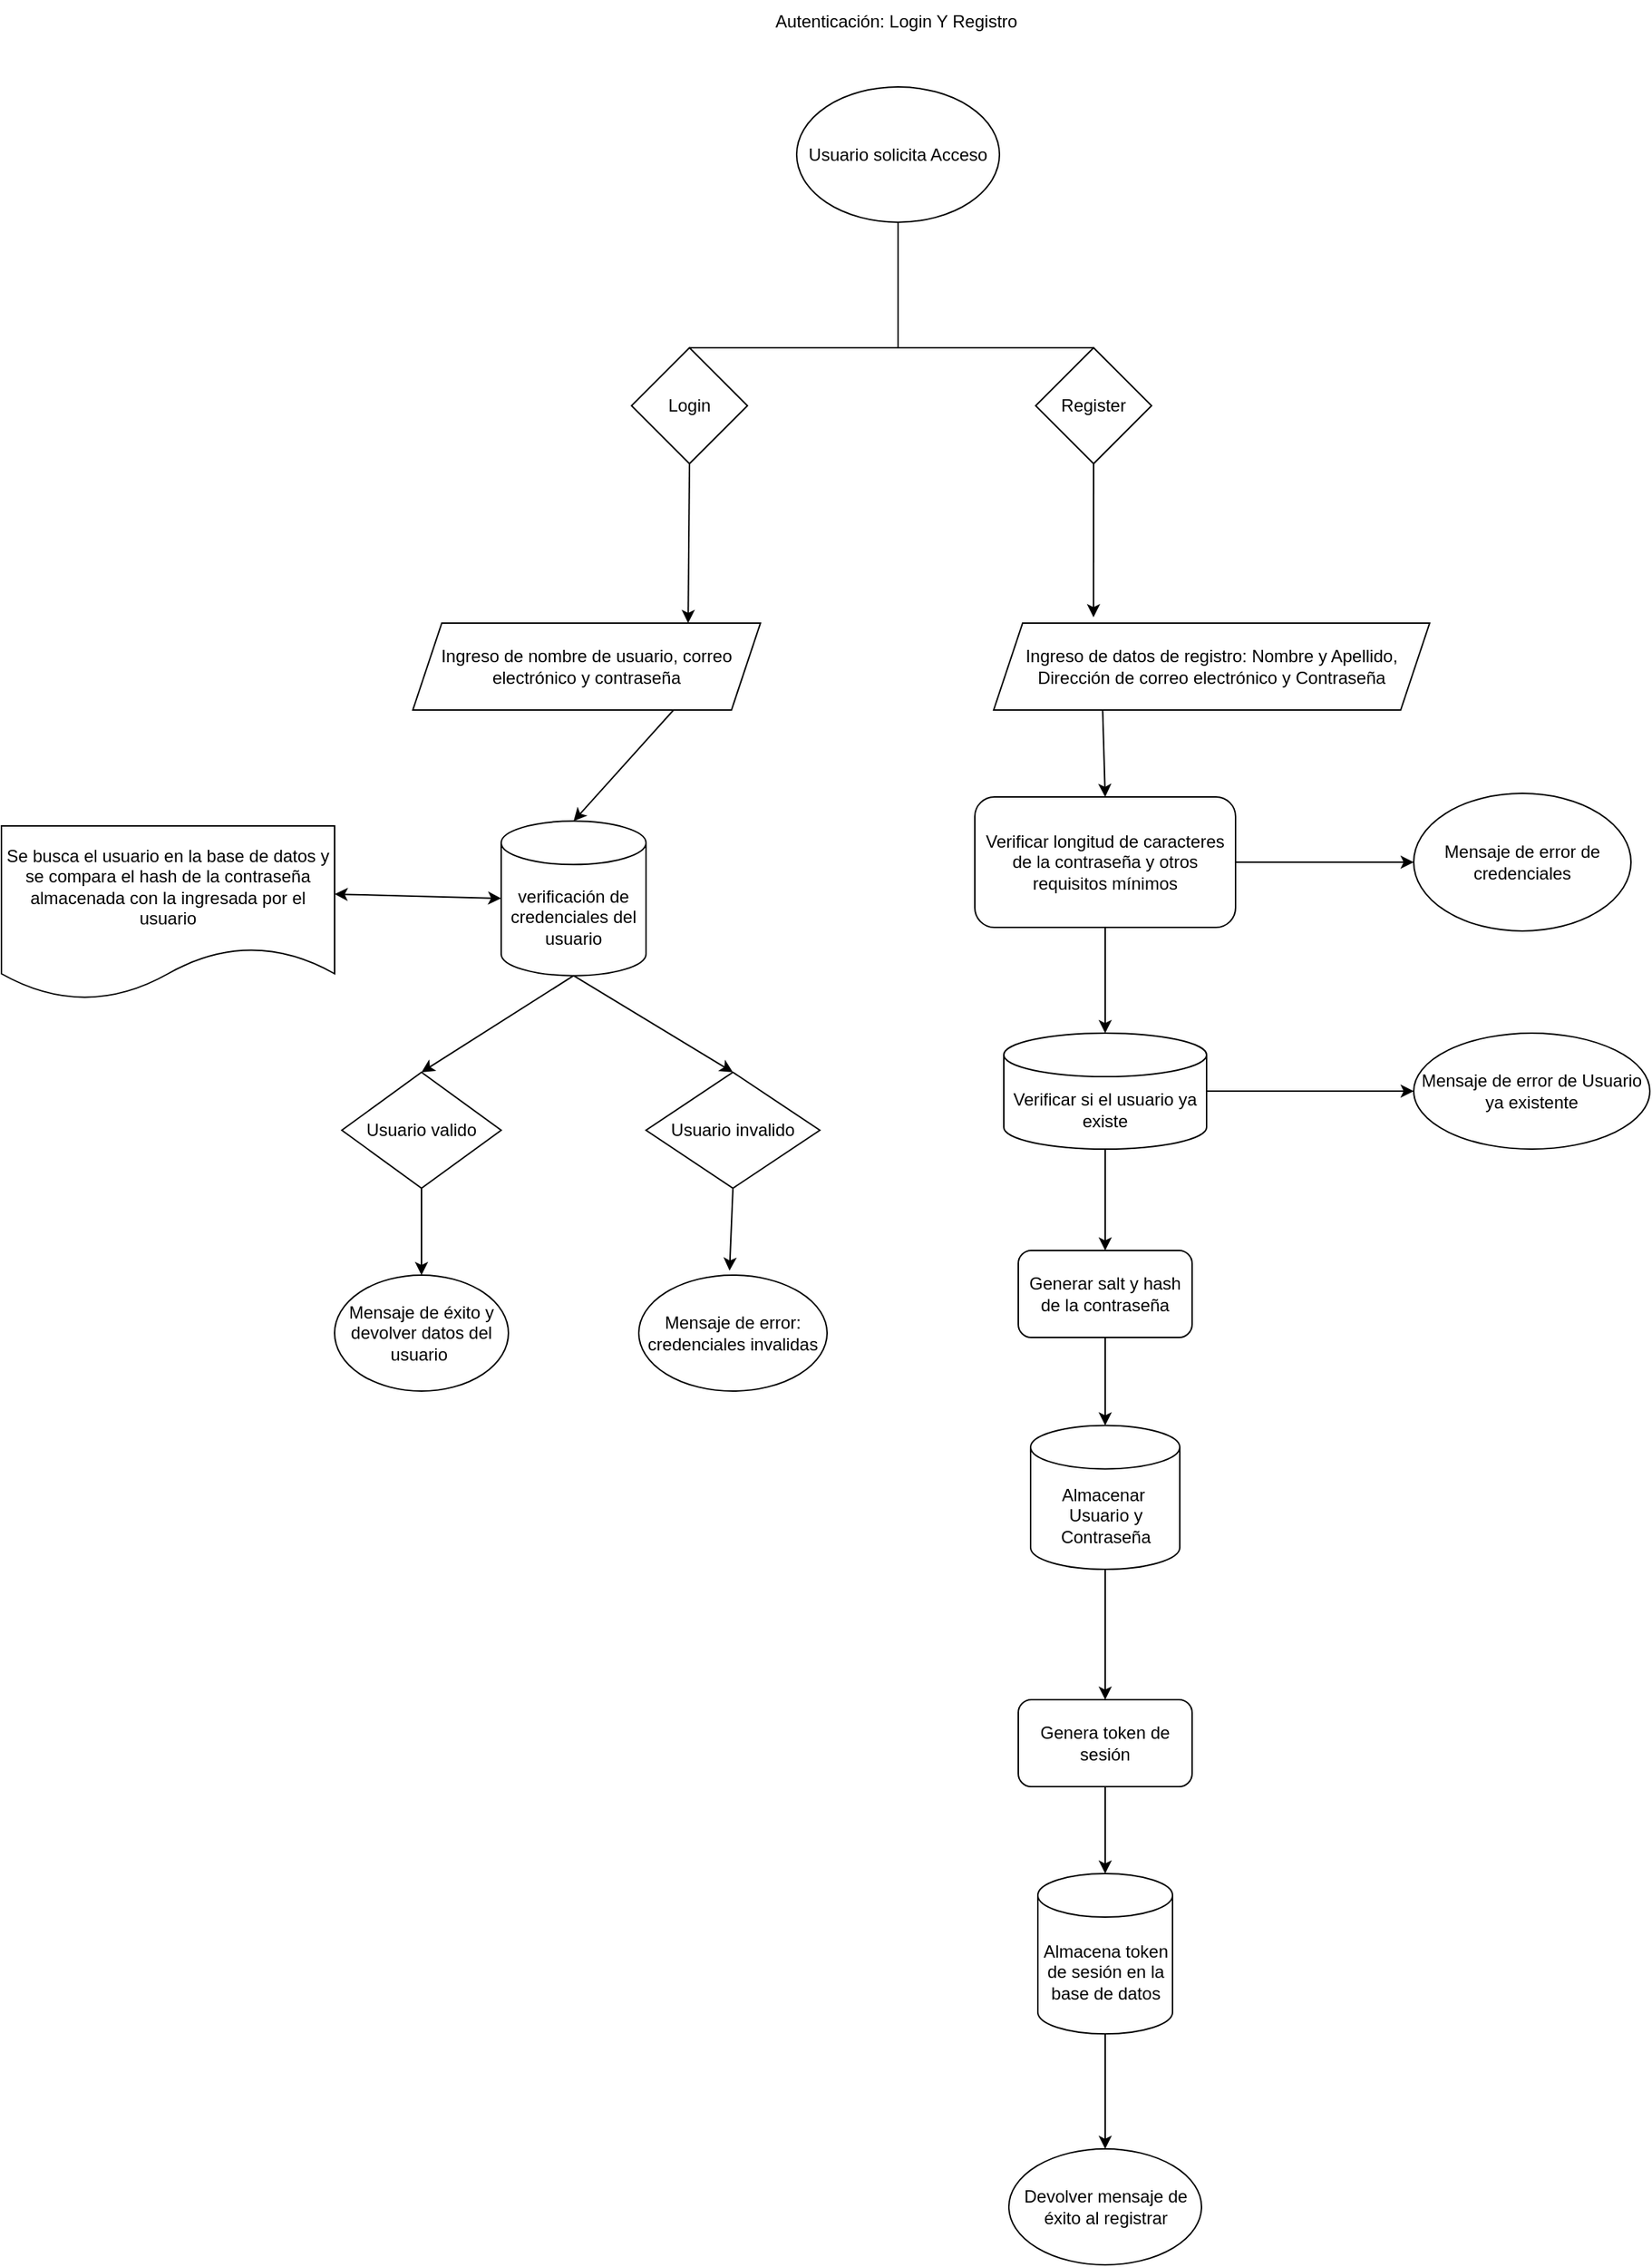 <mxfile version="23.1.2" type="github">
  <diagram name="Página-1" id="Hmx55P-iDgNJZwvSqlbR">
    <mxGraphModel dx="4412" dy="1865" grid="1" gridSize="10" guides="1" tooltips="1" connect="1" arrows="1" fold="1" page="1" pageScale="1" pageWidth="827" pageHeight="1169" math="0" shadow="0">
      <root>
        <mxCell id="0" />
        <mxCell id="1" parent="0" />
        <mxCell id="dEf6zgot_mGIC6IdFnVr-2" value="Autenticación: Login Y Registro&amp;nbsp;" style="text;html=1;align=center;verticalAlign=middle;resizable=0;points=[];autosize=1;strokeColor=none;fillColor=none;" vertex="1" parent="1">
          <mxGeometry x="319" y="20" width="190" height="30" as="geometry" />
        </mxCell>
        <mxCell id="dEf6zgot_mGIC6IdFnVr-3" value="Usuario solicita Acceso" style="ellipse;whiteSpace=wrap;html=1;" vertex="1" parent="1">
          <mxGeometry x="344" y="80" width="140" height="93.33" as="geometry" />
        </mxCell>
        <mxCell id="dEf6zgot_mGIC6IdFnVr-4" value="Login" style="rhombus;whiteSpace=wrap;html=1;" vertex="1" parent="1">
          <mxGeometry x="230" y="260" width="80" height="80" as="geometry" />
        </mxCell>
        <mxCell id="dEf6zgot_mGIC6IdFnVr-5" value="Register" style="rhombus;whiteSpace=wrap;html=1;" vertex="1" parent="1">
          <mxGeometry x="509" y="260" width="80" height="80" as="geometry" />
        </mxCell>
        <mxCell id="dEf6zgot_mGIC6IdFnVr-11" value="" style="endArrow=none;html=1;rounded=0;entryX=0.5;entryY=1;entryDx=0;entryDy=0;exitX=0.5;exitY=0;exitDx=0;exitDy=0;" edge="1" parent="1" source="dEf6zgot_mGIC6IdFnVr-4" target="dEf6zgot_mGIC6IdFnVr-3">
          <mxGeometry width="50" height="50" relative="1" as="geometry">
            <mxPoint x="400" y="380" as="sourcePoint" />
            <mxPoint x="450" y="330" as="targetPoint" />
            <Array as="points">
              <mxPoint x="414" y="260" />
            </Array>
          </mxGeometry>
        </mxCell>
        <mxCell id="dEf6zgot_mGIC6IdFnVr-12" value="" style="endArrow=none;html=1;rounded=0;entryX=0.5;entryY=0;entryDx=0;entryDy=0;exitX=0.5;exitY=1;exitDx=0;exitDy=0;" edge="1" parent="1" source="dEf6zgot_mGIC6IdFnVr-3" target="dEf6zgot_mGIC6IdFnVr-5">
          <mxGeometry width="50" height="50" relative="1" as="geometry">
            <mxPoint x="420" y="260" as="sourcePoint" />
            <mxPoint x="450" y="330" as="targetPoint" />
            <Array as="points">
              <mxPoint x="414" y="260" />
            </Array>
          </mxGeometry>
        </mxCell>
        <mxCell id="dEf6zgot_mGIC6IdFnVr-13" value="Ingreso de datos de registro: Nombre y Apellido, Dirección de correo electrónico y Contraseña" style="shape=parallelogram;perimeter=parallelogramPerimeter;whiteSpace=wrap;html=1;fixedSize=1;" vertex="1" parent="1">
          <mxGeometry x="480" y="450" width="301" height="60" as="geometry" />
        </mxCell>
        <mxCell id="dEf6zgot_mGIC6IdFnVr-14" value="" style="endArrow=classic;html=1;rounded=0;entryX=0.229;entryY=-0.067;entryDx=0;entryDy=0;exitX=0.5;exitY=1;exitDx=0;exitDy=0;entryPerimeter=0;" edge="1" parent="1" source="dEf6zgot_mGIC6IdFnVr-5" target="dEf6zgot_mGIC6IdFnVr-13">
          <mxGeometry width="50" height="50" relative="1" as="geometry">
            <mxPoint x="500" y="360" as="sourcePoint" />
            <mxPoint x="550" y="310" as="targetPoint" />
          </mxGeometry>
        </mxCell>
        <mxCell id="dEf6zgot_mGIC6IdFnVr-16" value="Generar salt y hash de la contraseña" style="rounded=1;whiteSpace=wrap;html=1;" vertex="1" parent="1">
          <mxGeometry x="497" y="883" width="120" height="60" as="geometry" />
        </mxCell>
        <mxCell id="dEf6zgot_mGIC6IdFnVr-19" value="" style="endArrow=classic;html=1;rounded=0;entryX=0.5;entryY=0;entryDx=0;entryDy=0;exitX=0.25;exitY=1;exitDx=0;exitDy=0;" edge="1" parent="1" source="dEf6zgot_mGIC6IdFnVr-13" target="dEf6zgot_mGIC6IdFnVr-61">
          <mxGeometry width="50" height="50" relative="1" as="geometry">
            <mxPoint x="520" y="670" as="sourcePoint" />
            <mxPoint x="570" y="620" as="targetPoint" />
          </mxGeometry>
        </mxCell>
        <mxCell id="dEf6zgot_mGIC6IdFnVr-20" value="Almacenar&amp;nbsp; Usuario y Contraseña" style="shape=cylinder3;whiteSpace=wrap;html=1;boundedLbl=1;backgroundOutline=1;size=15;" vertex="1" parent="1">
          <mxGeometry x="505.5" y="1003.72" width="103" height="99.28" as="geometry" />
        </mxCell>
        <mxCell id="dEf6zgot_mGIC6IdFnVr-21" value="" style="endArrow=classic;html=1;rounded=0;entryX=0.5;entryY=0;entryDx=0;entryDy=0;entryPerimeter=0;exitX=0.5;exitY=1;exitDx=0;exitDy=0;" edge="1" parent="1" source="dEf6zgot_mGIC6IdFnVr-16" target="dEf6zgot_mGIC6IdFnVr-20">
          <mxGeometry width="50" height="50" relative="1" as="geometry">
            <mxPoint x="520" y="983" as="sourcePoint" />
            <mxPoint x="570" y="933" as="targetPoint" />
          </mxGeometry>
        </mxCell>
        <mxCell id="dEf6zgot_mGIC6IdFnVr-24" value="" style="endArrow=classic;html=1;rounded=0;exitX=0.5;exitY=1;exitDx=0;exitDy=0;exitPerimeter=0;entryX=0.5;entryY=0;entryDx=0;entryDy=0;" edge="1" parent="1" source="dEf6zgot_mGIC6IdFnVr-20" target="dEf6zgot_mGIC6IdFnVr-26">
          <mxGeometry width="50" height="50" relative="1" as="geometry">
            <mxPoint x="570" y="1153" as="sourcePoint" />
            <mxPoint x="564" y="1183" as="targetPoint" />
          </mxGeometry>
        </mxCell>
        <mxCell id="dEf6zgot_mGIC6IdFnVr-26" value="Genera token de sesión" style="rounded=1;whiteSpace=wrap;html=1;" vertex="1" parent="1">
          <mxGeometry x="497" y="1193" width="120" height="60" as="geometry" />
        </mxCell>
        <mxCell id="dEf6zgot_mGIC6IdFnVr-28" value="Almacena token de sesión en la base de datos" style="shape=cylinder3;whiteSpace=wrap;html=1;boundedLbl=1;backgroundOutline=1;size=15;" vertex="1" parent="1">
          <mxGeometry x="510.5" y="1313" width="93" height="110.67" as="geometry" />
        </mxCell>
        <mxCell id="dEf6zgot_mGIC6IdFnVr-30" value="" style="endArrow=classic;html=1;rounded=0;exitX=0.5;exitY=1;exitDx=0;exitDy=0;" edge="1" parent="1" source="dEf6zgot_mGIC6IdFnVr-26" target="dEf6zgot_mGIC6IdFnVr-28">
          <mxGeometry width="50" height="50" relative="1" as="geometry">
            <mxPoint x="540" y="1393" as="sourcePoint" />
            <mxPoint x="590" y="1343" as="targetPoint" />
          </mxGeometry>
        </mxCell>
        <mxCell id="dEf6zgot_mGIC6IdFnVr-33" value="" style="endArrow=classic;html=1;rounded=0;entryX=0.5;entryY=0;entryDx=0;entryDy=0;exitX=0.5;exitY=1;exitDx=0;exitDy=0;exitPerimeter=0;" edge="1" parent="1" source="dEf6zgot_mGIC6IdFnVr-28" target="dEf6zgot_mGIC6IdFnVr-51">
          <mxGeometry width="50" height="50" relative="1" as="geometry">
            <mxPoint x="630" y="1483" as="sourcePoint" />
            <mxPoint x="680" y="1433" as="targetPoint" />
          </mxGeometry>
        </mxCell>
        <mxCell id="dEf6zgot_mGIC6IdFnVr-34" value="Ingreso de nombre de usuario, correo electrónico y contraseña" style="shape=parallelogram;perimeter=parallelogramPerimeter;whiteSpace=wrap;html=1;fixedSize=1;" vertex="1" parent="1">
          <mxGeometry x="79" y="450" width="240" height="60" as="geometry" />
        </mxCell>
        <mxCell id="dEf6zgot_mGIC6IdFnVr-36" value="" style="endArrow=classic;html=1;rounded=0;entryX=0.792;entryY=0;entryDx=0;entryDy=0;entryPerimeter=0;exitX=0.5;exitY=1;exitDx=0;exitDy=0;" edge="1" parent="1" source="dEf6zgot_mGIC6IdFnVr-4" target="dEf6zgot_mGIC6IdFnVr-34">
          <mxGeometry width="50" height="50" relative="1" as="geometry">
            <mxPoint x="120" y="380" as="sourcePoint" />
            <mxPoint x="170" y="330" as="targetPoint" />
          </mxGeometry>
        </mxCell>
        <mxCell id="dEf6zgot_mGIC6IdFnVr-39" value="verificación de credenciales del usuario" style="shape=cylinder3;whiteSpace=wrap;html=1;boundedLbl=1;backgroundOutline=1;size=15;" vertex="1" parent="1">
          <mxGeometry x="140" y="586.66" width="100" height="106.67" as="geometry" />
        </mxCell>
        <mxCell id="dEf6zgot_mGIC6IdFnVr-40" value="" style="endArrow=classic;html=1;rounded=0;entryX=0.5;entryY=0;entryDx=0;entryDy=0;entryPerimeter=0;exitX=0.75;exitY=1;exitDx=0;exitDy=0;" edge="1" parent="1" source="dEf6zgot_mGIC6IdFnVr-34" target="dEf6zgot_mGIC6IdFnVr-39">
          <mxGeometry width="50" height="50" relative="1" as="geometry">
            <mxPoint x="190" y="700" as="sourcePoint" />
            <mxPoint x="240" y="650" as="targetPoint" />
          </mxGeometry>
        </mxCell>
        <mxCell id="dEf6zgot_mGIC6IdFnVr-41" value="Usuario valido" style="rhombus;whiteSpace=wrap;html=1;" vertex="1" parent="1">
          <mxGeometry x="30" y="760" width="110" height="80" as="geometry" />
        </mxCell>
        <mxCell id="dEf6zgot_mGIC6IdFnVr-42" value="Usuario invalido" style="rhombus;whiteSpace=wrap;html=1;" vertex="1" parent="1">
          <mxGeometry x="240" y="760" width="120" height="80" as="geometry" />
        </mxCell>
        <mxCell id="dEf6zgot_mGIC6IdFnVr-43" value="" style="endArrow=classic;html=1;rounded=0;entryX=0.5;entryY=0;entryDx=0;entryDy=0;exitX=0.5;exitY=1;exitDx=0;exitDy=0;exitPerimeter=0;" edge="1" parent="1" source="dEf6zgot_mGIC6IdFnVr-39" target="dEf6zgot_mGIC6IdFnVr-41">
          <mxGeometry width="50" height="50" relative="1" as="geometry">
            <mxPoint x="120" y="900" as="sourcePoint" />
            <mxPoint x="170" y="850" as="targetPoint" />
          </mxGeometry>
        </mxCell>
        <mxCell id="dEf6zgot_mGIC6IdFnVr-44" value="" style="endArrow=classic;html=1;rounded=0;entryX=0.5;entryY=0;entryDx=0;entryDy=0;exitX=0.5;exitY=1;exitDx=0;exitDy=0;exitPerimeter=0;" edge="1" parent="1" source="dEf6zgot_mGIC6IdFnVr-39" target="dEf6zgot_mGIC6IdFnVr-42">
          <mxGeometry width="50" height="50" relative="1" as="geometry">
            <mxPoint x="120" y="900" as="sourcePoint" />
            <mxPoint x="170" y="850" as="targetPoint" />
          </mxGeometry>
        </mxCell>
        <mxCell id="dEf6zgot_mGIC6IdFnVr-47" value="Mensaje de error: credenciales invalidas" style="ellipse;whiteSpace=wrap;html=1;" vertex="1" parent="1">
          <mxGeometry x="235" y="900" width="130" height="80" as="geometry" />
        </mxCell>
        <mxCell id="dEf6zgot_mGIC6IdFnVr-48" value="" style="endArrow=classic;html=1;rounded=0;entryX=0.482;entryY=-0.039;entryDx=0;entryDy=0;entryPerimeter=0;exitX=0.5;exitY=1;exitDx=0;exitDy=0;" edge="1" parent="1" source="dEf6zgot_mGIC6IdFnVr-42" target="dEf6zgot_mGIC6IdFnVr-47">
          <mxGeometry width="50" height="50" relative="1" as="geometry">
            <mxPoint x="150" y="880" as="sourcePoint" />
            <mxPoint x="200" y="830" as="targetPoint" />
          </mxGeometry>
        </mxCell>
        <mxCell id="dEf6zgot_mGIC6IdFnVr-49" value="Mensaje de éxito y devolver datos del usuario&amp;nbsp;" style="ellipse;whiteSpace=wrap;html=1;" vertex="1" parent="1">
          <mxGeometry x="25" y="900" width="120" height="80" as="geometry" />
        </mxCell>
        <mxCell id="dEf6zgot_mGIC6IdFnVr-50" value="" style="endArrow=classic;html=1;rounded=0;entryX=0.5;entryY=0;entryDx=0;entryDy=0;exitX=0.5;exitY=1;exitDx=0;exitDy=0;" edge="1" parent="1" source="dEf6zgot_mGIC6IdFnVr-41" target="dEf6zgot_mGIC6IdFnVr-49">
          <mxGeometry width="50" height="50" relative="1" as="geometry">
            <mxPoint x="150" y="880" as="sourcePoint" />
            <mxPoint x="200" y="830" as="targetPoint" />
          </mxGeometry>
        </mxCell>
        <mxCell id="dEf6zgot_mGIC6IdFnVr-51" value="Devolver mensaje de éxito al registrar" style="ellipse;whiteSpace=wrap;html=1;" vertex="1" parent="1">
          <mxGeometry x="490.5" y="1503" width="133" height="80" as="geometry" />
        </mxCell>
        <mxCell id="dEf6zgot_mGIC6IdFnVr-68" value="" style="edgeStyle=orthogonalEdgeStyle;rounded=0;orthogonalLoop=1;jettySize=auto;html=1;" edge="1" parent="1" source="dEf6zgot_mGIC6IdFnVr-56" target="dEf6zgot_mGIC6IdFnVr-67">
          <mxGeometry relative="1" as="geometry" />
        </mxCell>
        <mxCell id="dEf6zgot_mGIC6IdFnVr-56" value=" Verificar si el usuario ya existe" style="shape=cylinder3;whiteSpace=wrap;html=1;boundedLbl=1;backgroundOutline=1;size=15;" vertex="1" parent="1">
          <mxGeometry x="487" y="733" width="140" height="80" as="geometry" />
        </mxCell>
        <mxCell id="dEf6zgot_mGIC6IdFnVr-58" value="" style="endArrow=classic;html=1;rounded=0;entryX=0.5;entryY=0;entryDx=0;entryDy=0;exitX=0.5;exitY=1;exitDx=0;exitDy=0;exitPerimeter=0;" edge="1" parent="1" source="dEf6zgot_mGIC6IdFnVr-56" target="dEf6zgot_mGIC6IdFnVr-16">
          <mxGeometry width="50" height="50" relative="1" as="geometry">
            <mxPoint x="580" y="1013" as="sourcePoint" />
            <mxPoint x="630" y="963" as="targetPoint" />
          </mxGeometry>
        </mxCell>
        <mxCell id="dEf6zgot_mGIC6IdFnVr-59" value="Mensaje de error de credenciales" style="ellipse;whiteSpace=wrap;html=1;" vertex="1" parent="1">
          <mxGeometry x="770" y="567.5" width="150" height="95" as="geometry" />
        </mxCell>
        <mxCell id="dEf6zgot_mGIC6IdFnVr-61" value="Verificar longitud&amp;nbsp;de caracteres de la contraseña y otros requisitos mínimos" style="rounded=1;whiteSpace=wrap;html=1;" vertex="1" parent="1">
          <mxGeometry x="467" y="570" width="180" height="90" as="geometry" />
        </mxCell>
        <mxCell id="dEf6zgot_mGIC6IdFnVr-64" value="" style="endArrow=classic;html=1;rounded=0;entryX=0.5;entryY=0;entryDx=0;entryDy=0;entryPerimeter=0;exitX=0.5;exitY=1;exitDx=0;exitDy=0;" edge="1" parent="1" source="dEf6zgot_mGIC6IdFnVr-61" target="dEf6zgot_mGIC6IdFnVr-56">
          <mxGeometry width="50" height="50" relative="1" as="geometry">
            <mxPoint x="500" y="730" as="sourcePoint" />
            <mxPoint x="550" y="680" as="targetPoint" />
          </mxGeometry>
        </mxCell>
        <mxCell id="dEf6zgot_mGIC6IdFnVr-65" value="" style="endArrow=classic;html=1;rounded=0;entryX=0;entryY=0.5;entryDx=0;entryDy=0;exitX=1;exitY=0.5;exitDx=0;exitDy=0;" edge="1" parent="1" source="dEf6zgot_mGIC6IdFnVr-61" target="dEf6zgot_mGIC6IdFnVr-59">
          <mxGeometry width="50" height="50" relative="1" as="geometry">
            <mxPoint x="480" y="790" as="sourcePoint" />
            <mxPoint x="530" y="740" as="targetPoint" />
          </mxGeometry>
        </mxCell>
        <mxCell id="dEf6zgot_mGIC6IdFnVr-67" value="Mensaje de error de Usuario ya existente" style="ellipse;whiteSpace=wrap;html=1;" vertex="1" parent="1">
          <mxGeometry x="770" y="733" width="163" height="80" as="geometry" />
        </mxCell>
        <mxCell id="dEf6zgot_mGIC6IdFnVr-69" value="Se busca el usuario en la base de datos y se compara el hash de la contraseña almacenada con la ingresada por el usuario" style="shape=document;whiteSpace=wrap;html=1;boundedLbl=1;" vertex="1" parent="1">
          <mxGeometry x="-205" y="590" width="230" height="120" as="geometry" />
        </mxCell>
        <mxCell id="dEf6zgot_mGIC6IdFnVr-72" value="" style="endArrow=classic;startArrow=classic;html=1;rounded=0;entryX=0;entryY=0.5;entryDx=0;entryDy=0;entryPerimeter=0;exitX=1;exitY=0.392;exitDx=0;exitDy=0;exitPerimeter=0;" edge="1" parent="1" source="dEf6zgot_mGIC6IdFnVr-69" target="dEf6zgot_mGIC6IdFnVr-39">
          <mxGeometry width="50" height="50" relative="1" as="geometry">
            <mxPoint x="-90" y="650" as="sourcePoint" />
            <mxPoint x="-40" y="600" as="targetPoint" />
          </mxGeometry>
        </mxCell>
      </root>
    </mxGraphModel>
  </diagram>
</mxfile>
